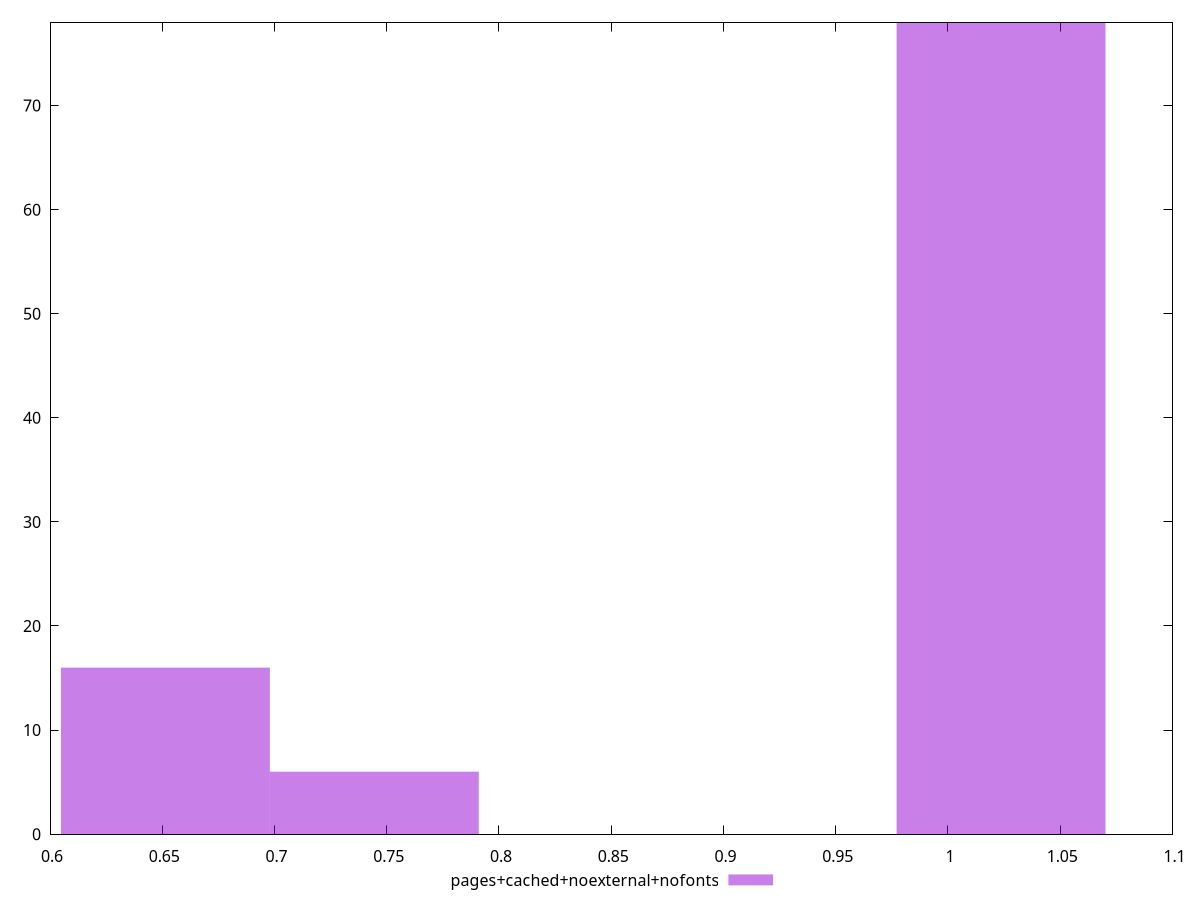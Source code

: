 $_pagesCachedNoexternalNofonts <<EOF
1.023629908259448 78
0.6514008507105579 16
0.7444581150977804 6
EOF
set key outside below
set terminal pngcairo
set output "report_00005_2020-11-02T22-26-11.212Z/render-blocking-resources/pages+cached+noexternal+nofonts//hist.png"
set yrange [0:78]
set boxwidth 0.09305726438722255
set style fill transparent solid 0.5 noborder
plot $_pagesCachedNoexternalNofonts title "pages+cached+noexternal+nofonts" with boxes ,